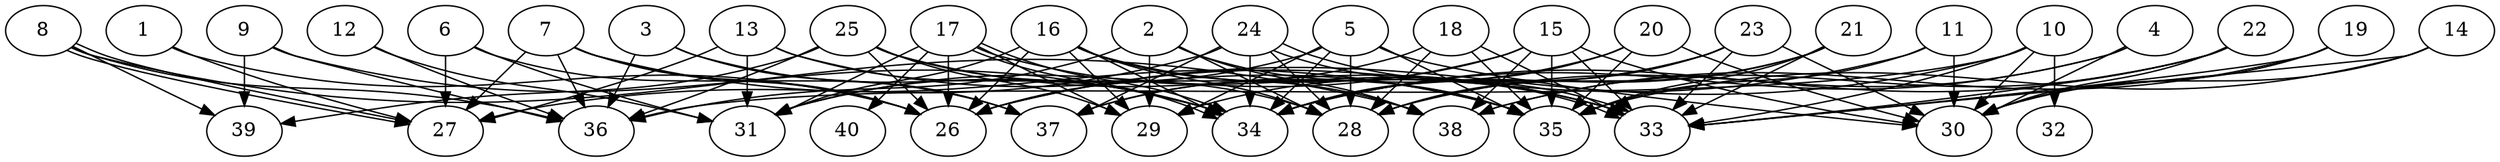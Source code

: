 // DAG automatically generated by daggen at Thu Oct  3 14:06:49 2019
// ./daggen --dot -n 40 --ccr 0.5 --fat 0.9 --regular 0.9 --density 0.5 --mindata 5242880 --maxdata 52428800 
digraph G {
  1 [size="56446976", alpha="0.07", expect_size="28223488"] 
  1 -> 26 [size ="28223488"]
  1 -> 27 [size ="28223488"]
  2 [size="57546752", alpha="0.11", expect_size="28773376"] 
  2 -> 28 [size ="28773376"]
  2 -> 29 [size ="28773376"]
  2 -> 35 [size ="28773376"]
  2 -> 36 [size ="28773376"]
  2 -> 38 [size ="28773376"]
  3 [size="62806016", alpha="0.11", expect_size="31403008"] 
  3 -> 34 [size ="31403008"]
  3 -> 36 [size ="31403008"]
  3 -> 37 [size ="31403008"]
  4 [size="10815488", alpha="0.02", expect_size="5407744"] 
  4 -> 28 [size ="5407744"]
  4 -> 30 [size ="5407744"]
  4 -> 34 [size ="5407744"]
  5 [size="98840576", alpha="0.01", expect_size="49420288"] 
  5 -> 28 [size ="49420288"]
  5 -> 29 [size ="49420288"]
  5 -> 30 [size ="49420288"]
  5 -> 31 [size ="49420288"]
  5 -> 34 [size ="49420288"]
  5 -> 35 [size ="49420288"]
  6 [size="34856960", alpha="0.10", expect_size="17428480"] 
  6 -> 26 [size ="17428480"]
  6 -> 27 [size ="17428480"]
  6 -> 31 [size ="17428480"]
  7 [size="77436928", alpha="0.01", expect_size="38718464"] 
  7 -> 26 [size ="38718464"]
  7 -> 27 [size ="38718464"]
  7 -> 35 [size ="38718464"]
  7 -> 36 [size ="38718464"]
  7 -> 37 [size ="38718464"]
  8 [size="11786240", alpha="0.07", expect_size="5893120"] 
  8 -> 27 [size ="5893120"]
  8 -> 27 [size ="5893120"]
  8 -> 36 [size ="5893120"]
  8 -> 38 [size ="5893120"]
  8 -> 39 [size ="5893120"]
  9 [size="35704832", alpha="0.10", expect_size="17852416"] 
  9 -> 34 [size ="17852416"]
  9 -> 36 [size ="17852416"]
  9 -> 39 [size ="17852416"]
  10 [size="24152064", alpha="0.13", expect_size="12076032"] 
  10 -> 26 [size ="12076032"]
  10 -> 30 [size ="12076032"]
  10 -> 32 [size ="12076032"]
  10 -> 33 [size ="12076032"]
  10 -> 36 [size ="12076032"]
  11 [size="81606656", alpha="0.17", expect_size="40803328"] 
  11 -> 26 [size ="40803328"]
  11 -> 30 [size ="40803328"]
  11 -> 35 [size ="40803328"]
  12 [size="22108160", alpha="0.01", expect_size="11054080"] 
  12 -> 31 [size ="11054080"]
  12 -> 36 [size ="11054080"]
  13 [size="73015296", alpha="0.13", expect_size="36507648"] 
  13 -> 27 [size ="36507648"]
  13 -> 31 [size ="36507648"]
  13 -> 34 [size ="36507648"]
  13 -> 35 [size ="36507648"]
  14 [size="32878592", alpha="0.08", expect_size="16439296"] 
  14 -> 30 [size ="16439296"]
  14 -> 33 [size ="16439296"]
  14 -> 35 [size ="16439296"]
  15 [size="42672128", alpha="0.02", expect_size="21336064"] 
  15 -> 30 [size ="21336064"]
  15 -> 31 [size ="21336064"]
  15 -> 33 [size ="21336064"]
  15 -> 35 [size ="21336064"]
  15 -> 37 [size ="21336064"]
  15 -> 38 [size ="21336064"]
  16 [size="48695296", alpha="0.16", expect_size="24347648"] 
  16 -> 26 [size ="24347648"]
  16 -> 28 [size ="24347648"]
  16 -> 29 [size ="24347648"]
  16 -> 31 [size ="24347648"]
  16 -> 33 [size ="24347648"]
  16 -> 34 [size ="24347648"]
  16 -> 38 [size ="24347648"]
  17 [size="95774720", alpha="0.06", expect_size="47887360"] 
  17 -> 26 [size ="47887360"]
  17 -> 29 [size ="47887360"]
  17 -> 31 [size ="47887360"]
  17 -> 33 [size ="47887360"]
  17 -> 34 [size ="47887360"]
  17 -> 34 [size ="47887360"]
  17 -> 40 [size ="47887360"]
  18 [size="101855232", alpha="0.07", expect_size="50927616"] 
  18 -> 26 [size ="50927616"]
  18 -> 28 [size ="50927616"]
  18 -> 33 [size ="50927616"]
  18 -> 35 [size ="50927616"]
  19 [size="40968192", alpha="0.02", expect_size="20484096"] 
  19 -> 30 [size ="20484096"]
  19 -> 33 [size ="20484096"]
  19 -> 38 [size ="20484096"]
  20 [size="89751552", alpha="0.09", expect_size="44875776"] 
  20 -> 30 [size ="44875776"]
  20 -> 34 [size ="44875776"]
  20 -> 35 [size ="44875776"]
  20 -> 37 [size ="44875776"]
  21 [size="57184256", alpha="0.07", expect_size="28592128"] 
  21 -> 28 [size ="28592128"]
  21 -> 33 [size ="28592128"]
  21 -> 34 [size ="28592128"]
  21 -> 35 [size ="28592128"]
  22 [size="41717760", alpha="0.14", expect_size="20858880"] 
  22 -> 30 [size ="20858880"]
  22 -> 33 [size ="20858880"]
  22 -> 34 [size ="20858880"]
  22 -> 38 [size ="20858880"]
  23 [size="45277184", alpha="0.12", expect_size="22638592"] 
  23 -> 28 [size ="22638592"]
  23 -> 29 [size ="22638592"]
  23 -> 30 [size ="22638592"]
  23 -> 33 [size ="22638592"]
  23 -> 34 [size ="22638592"]
  24 [size="10967040", alpha="0.11", expect_size="5483520"] 
  24 -> 27 [size ="5483520"]
  24 -> 28 [size ="5483520"]
  24 -> 33 [size ="5483520"]
  24 -> 33 [size ="5483520"]
  24 -> 34 [size ="5483520"]
  24 -> 37 [size ="5483520"]
  25 [size="50745344", alpha="0.08", expect_size="25372672"] 
  25 -> 26 [size ="25372672"]
  25 -> 28 [size ="25372672"]
  25 -> 29 [size ="25372672"]
  25 -> 33 [size ="25372672"]
  25 -> 36 [size ="25372672"]
  25 -> 39 [size ="25372672"]
  26 [size="59623424", alpha="0.10", expect_size="29811712"] 
  27 [size="41646080", alpha="0.06", expect_size="20823040"] 
  28 [size="72089600", alpha="0.03", expect_size="36044800"] 
  29 [size="12632064", alpha="0.05", expect_size="6316032"] 
  30 [size="21792768", alpha="0.10", expect_size="10896384"] 
  31 [size="66328576", alpha="0.10", expect_size="33164288"] 
  32 [size="97830912", alpha="0.13", expect_size="48915456"] 
  33 [size="68984832", alpha="0.08", expect_size="34492416"] 
  34 [size="32116736", alpha="0.09", expect_size="16058368"] 
  35 [size="81926144", alpha="0.16", expect_size="40963072"] 
  36 [size="23654400", alpha="0.12", expect_size="11827200"] 
  37 [size="70418432", alpha="0.05", expect_size="35209216"] 
  38 [size="100427776", alpha="0.18", expect_size="50213888"] 
  39 [size="20609024", alpha="0.17", expect_size="10304512"] 
  40 [size="44929024", alpha="0.13", expect_size="22464512"] 
}
